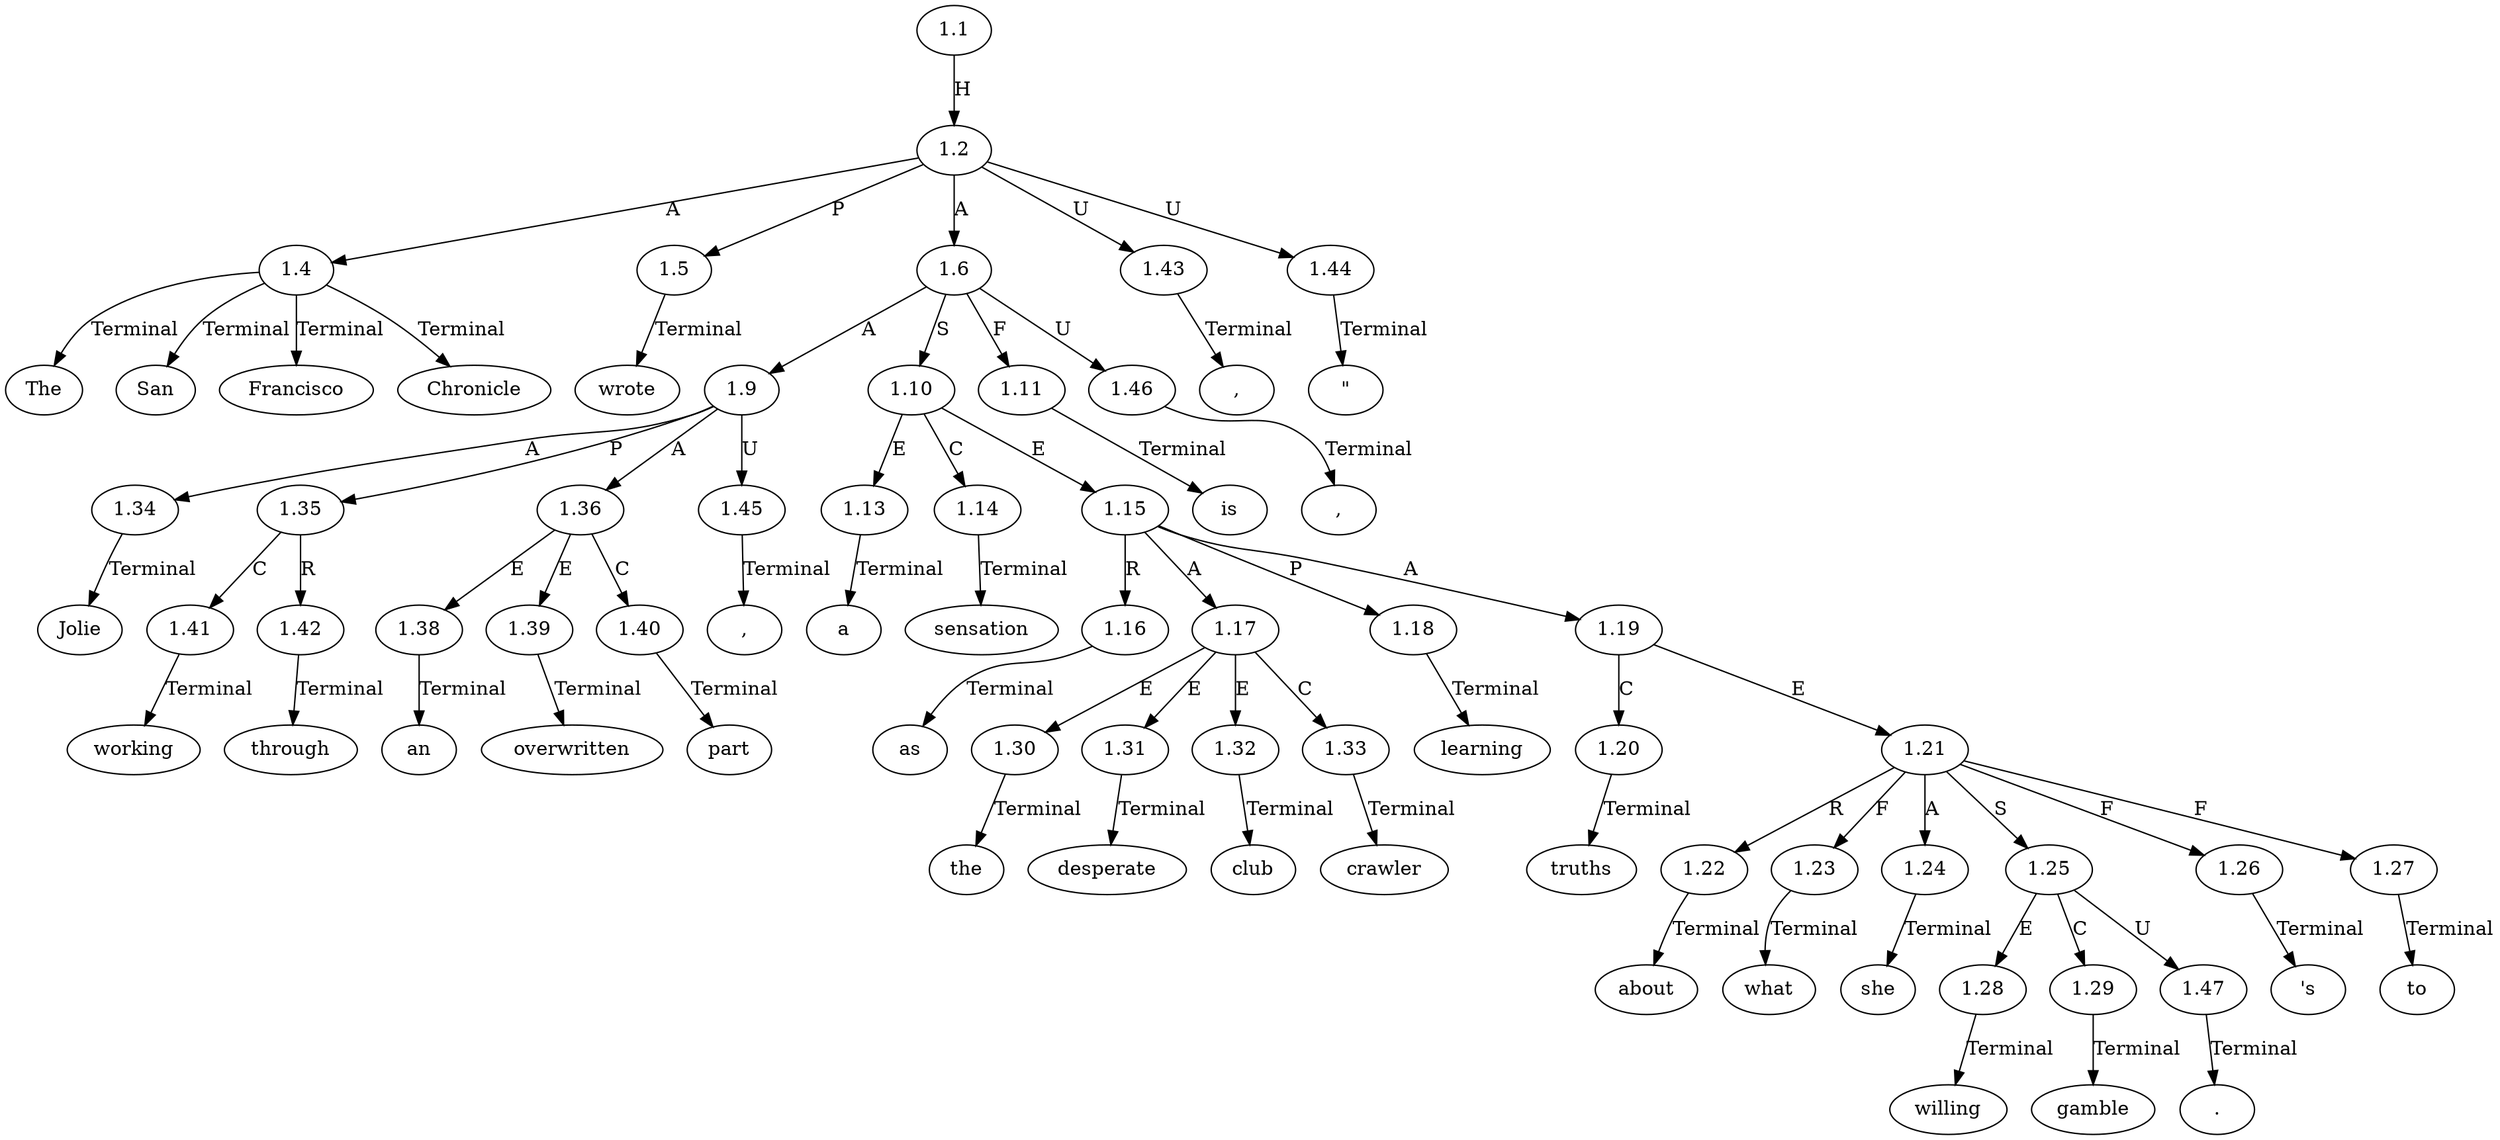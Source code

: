 // Graph
digraph {
	0.1 [label=The ordering=out]
	0.10 [label=working ordering=out]
	0.11 [label=through ordering=out]
	0.12 [label=an ordering=out]
	0.13 [label=overwritten ordering=out]
	0.14 [label=part ordering=out]
	0.15 [label="," ordering=out]
	0.16 [label=is ordering=out]
	0.17 [label=a ordering=out]
	0.18 [label=sensation ordering=out]
	0.19 [label=as ordering=out]
	0.2 [label=San ordering=out]
	0.20 [label=the ordering=out]
	0.21 [label=desperate ordering=out]
	0.22 [label=club ordering=out]
	0.23 [label=crawler ordering=out]
	0.24 [label=learning ordering=out]
	0.25 [label=truths ordering=out]
	0.26 [label=about ordering=out]
	0.27 [label=what ordering=out]
	0.28 [label=she ordering=out]
	0.29 [label="'s" ordering=out]
	0.3 [label=Francisco ordering=out]
	0.30 [label=willing ordering=out]
	0.31 [label=to ordering=out]
	0.32 [label=gamble ordering=out]
	0.33 [label="." ordering=out]
	0.4 [label=Chronicle ordering=out]
	0.5 [label=wrote ordering=out]
	0.6 [label="," ordering=out]
	0.7 [label="\"" ordering=out]
	0.8 [label=Jolie ordering=out]
	0.9 [label="," ordering=out]
	1.1 [label=1.1 ordering=out]
	1.2 [label=1.2 ordering=out]
	1.4 [label=1.4 ordering=out]
	1.5 [label=1.5 ordering=out]
	1.6 [label=1.6 ordering=out]
	1.9 [label=1.9 ordering=out]
	1.10 [label=1.10 ordering=out]
	1.11 [label=1.11 ordering=out]
	1.13 [label=1.13 ordering=out]
	1.14 [label=1.14 ordering=out]
	1.15 [label=1.15 ordering=out]
	1.16 [label=1.16 ordering=out]
	1.17 [label=1.17 ordering=out]
	1.18 [label=1.18 ordering=out]
	1.19 [label=1.19 ordering=out]
	1.20 [label=1.20 ordering=out]
	1.21 [label=1.21 ordering=out]
	1.22 [label=1.22 ordering=out]
	1.23 [label=1.23 ordering=out]
	1.24 [label=1.24 ordering=out]
	1.25 [label=1.25 ordering=out]
	1.26 [label=1.26 ordering=out]
	1.27 [label=1.27 ordering=out]
	1.28 [label=1.28 ordering=out]
	1.29 [label=1.29 ordering=out]
	1.30 [label=1.30 ordering=out]
	1.31 [label=1.31 ordering=out]
	1.32 [label=1.32 ordering=out]
	1.33 [label=1.33 ordering=out]
	1.34 [label=1.34 ordering=out]
	1.35 [label=1.35 ordering=out]
	1.36 [label=1.36 ordering=out]
	1.38 [label=1.38 ordering=out]
	1.39 [label=1.39 ordering=out]
	1.40 [label=1.40 ordering=out]
	1.41 [label=1.41 ordering=out]
	1.42 [label=1.42 ordering=out]
	1.43 [label=1.43 ordering=out]
	1.44 [label=1.44 ordering=out]
	1.45 [label=1.45 ordering=out]
	1.46 [label=1.46 ordering=out]
	1.47 [label=1.47 ordering=out]
	1.1 -> 1.2 [label=H ordering=out]
	1.2 -> 1.4 [label=A ordering=out]
	1.2 -> 1.5 [label=P ordering=out]
	1.2 -> 1.6 [label=A ordering=out]
	1.2 -> 1.43 [label=U ordering=out]
	1.2 -> 1.44 [label=U ordering=out]
	1.4 -> 0.1 [label=Terminal ordering=out]
	1.4 -> 0.2 [label=Terminal ordering=out]
	1.4 -> 0.3 [label=Terminal ordering=out]
	1.4 -> 0.4 [label=Terminal ordering=out]
	1.5 -> 0.5 [label=Terminal ordering=out]
	1.6 -> 1.9 [label=A ordering=out]
	1.6 -> 1.10 [label=S ordering=out]
	1.6 -> 1.11 [label=F ordering=out]
	1.6 -> 1.46 [label=U ordering=out]
	1.9 -> 1.34 [label=A ordering=out]
	1.9 -> 1.35 [label=P ordering=out]
	1.9 -> 1.36 [label=A ordering=out]
	1.9 -> 1.45 [label=U ordering=out]
	1.10 -> 1.13 [label=E ordering=out]
	1.10 -> 1.14 [label=C ordering=out]
	1.10 -> 1.15 [label=E ordering=out]
	1.11 -> 0.16 [label=Terminal ordering=out]
	1.13 -> 0.17 [label=Terminal ordering=out]
	1.14 -> 0.18 [label=Terminal ordering=out]
	1.15 -> 1.16 [label=R ordering=out]
	1.15 -> 1.17 [label=A ordering=out]
	1.15 -> 1.18 [label=P ordering=out]
	1.15 -> 1.19 [label=A ordering=out]
	1.16 -> 0.19 [label=Terminal ordering=out]
	1.17 -> 1.30 [label=E ordering=out]
	1.17 -> 1.31 [label=E ordering=out]
	1.17 -> 1.32 [label=E ordering=out]
	1.17 -> 1.33 [label=C ordering=out]
	1.18 -> 0.24 [label=Terminal ordering=out]
	1.19 -> 1.20 [label=C ordering=out]
	1.19 -> 1.21 [label=E ordering=out]
	1.20 -> 0.25 [label=Terminal ordering=out]
	1.21 -> 1.22 [label=R ordering=out]
	1.21 -> 1.23 [label=F ordering=out]
	1.21 -> 1.24 [label=A ordering=out]
	1.21 -> 1.25 [label=S ordering=out]
	1.21 -> 1.26 [label=F ordering=out]
	1.21 -> 1.27 [label=F ordering=out]
	1.22 -> 0.26 [label=Terminal ordering=out]
	1.23 -> 0.27 [label=Terminal ordering=out]
	1.24 -> 0.28 [label=Terminal ordering=out]
	1.25 -> 1.28 [label=E ordering=out]
	1.25 -> 1.29 [label=C ordering=out]
	1.25 -> 1.47 [label=U ordering=out]
	1.26 -> 0.29 [label=Terminal ordering=out]
	1.27 -> 0.31 [label=Terminal ordering=out]
	1.28 -> 0.30 [label=Terminal ordering=out]
	1.29 -> 0.32 [label=Terminal ordering=out]
	1.30 -> 0.20 [label=Terminal ordering=out]
	1.31 -> 0.21 [label=Terminal ordering=out]
	1.32 -> 0.22 [label=Terminal ordering=out]
	1.33 -> 0.23 [label=Terminal ordering=out]
	1.34 -> 0.8 [label=Terminal ordering=out]
	1.35 -> 1.41 [label=C ordering=out]
	1.35 -> 1.42 [label=R ordering=out]
	1.36 -> 1.38 [label=E ordering=out]
	1.36 -> 1.39 [label=E ordering=out]
	1.36 -> 1.40 [label=C ordering=out]
	1.38 -> 0.12 [label=Terminal ordering=out]
	1.39 -> 0.13 [label=Terminal ordering=out]
	1.40 -> 0.14 [label=Terminal ordering=out]
	1.41 -> 0.10 [label=Terminal ordering=out]
	1.42 -> 0.11 [label=Terminal ordering=out]
	1.43 -> 0.6 [label=Terminal ordering=out]
	1.44 -> 0.7 [label=Terminal ordering=out]
	1.45 -> 0.9 [label=Terminal ordering=out]
	1.46 -> 0.15 [label=Terminal ordering=out]
	1.47 -> 0.33 [label=Terminal ordering=out]
}
